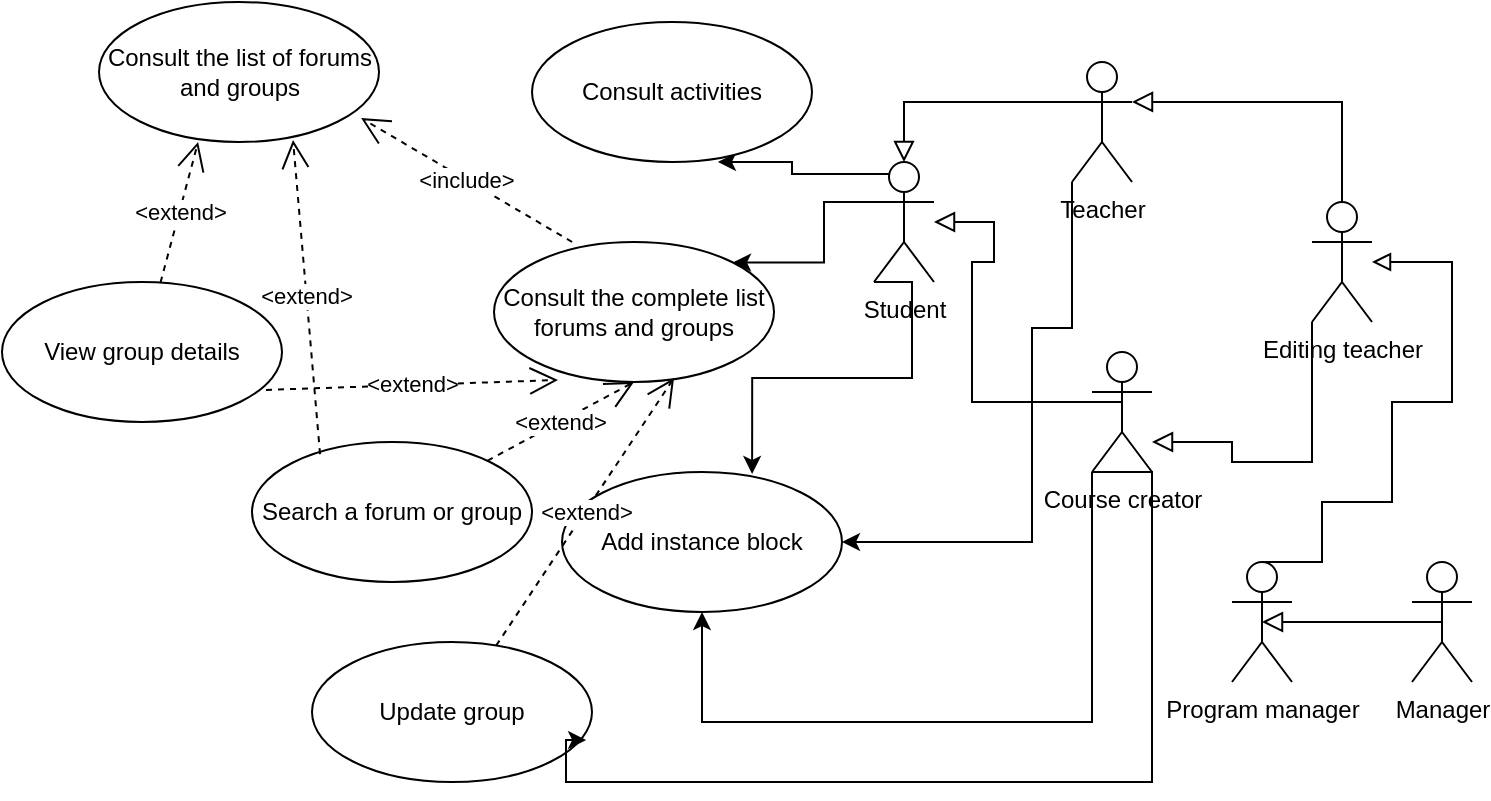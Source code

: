 <mxfile version="28.1.0">
  <diagram name="Page-1" id="3Twom8VmZXj4OrdvxBZu">
    <mxGraphModel dx="872" dy="495" grid="1" gridSize="10" guides="1" tooltips="1" connect="1" arrows="1" fold="1" page="1" pageScale="1" pageWidth="827" pageHeight="1169" math="0" shadow="0">
      <root>
        <mxCell id="0" />
        <mxCell id="1" parent="0" />
        <mxCell id="8oVLSu1m1S_BDH_rNiiH-1" value="Add instance block" style="ellipse;whiteSpace=wrap;html=1;" parent="1" vertex="1">
          <mxGeometry x="505" y="485" width="140" height="70" as="geometry" />
        </mxCell>
        <mxCell id="8oVLSu1m1S_BDH_rNiiH-2" value="View group details" style="ellipse;whiteSpace=wrap;html=1;" parent="1" vertex="1">
          <mxGeometry x="225" y="390" width="140" height="70" as="geometry" />
        </mxCell>
        <mxCell id="8oVLSu1m1S_BDH_rNiiH-3" value="Update group" style="ellipse;whiteSpace=wrap;html=1;" parent="1" vertex="1">
          <mxGeometry x="380" y="570" width="140" height="70" as="geometry" />
        </mxCell>
        <mxCell id="8oVLSu1m1S_BDH_rNiiH-4" value="Search a forum or group" style="ellipse;whiteSpace=wrap;html=1;" parent="1" vertex="1">
          <mxGeometry x="350" y="470" width="140" height="70" as="geometry" />
        </mxCell>
        <mxCell id="8oVLSu1m1S_BDH_rNiiH-5" value="Consult the complete list forums and groups" style="ellipse;whiteSpace=wrap;html=1;" parent="1" vertex="1">
          <mxGeometry x="471" y="370" width="140" height="70" as="geometry" />
        </mxCell>
        <mxCell id="8oVLSu1m1S_BDH_rNiiH-6" value="Consult the list of forums and groups" style="ellipse;whiteSpace=wrap;html=1;" parent="1" vertex="1">
          <mxGeometry x="273.5" y="250" width="140" height="70" as="geometry" />
        </mxCell>
        <mxCell id="9uPFk18R9MpSR1h7lAAM-14" style="edgeStyle=orthogonalEdgeStyle;rounded=0;orthogonalLoop=1;jettySize=auto;html=1;exitX=0;exitY=0.333;exitDx=0;exitDy=0;exitPerimeter=0;entryX=1;entryY=0;entryDx=0;entryDy=0;" parent="1" source="8oVLSu1m1S_BDH_rNiiH-7" target="8oVLSu1m1S_BDH_rNiiH-5" edge="1">
          <mxGeometry relative="1" as="geometry" />
        </mxCell>
        <mxCell id="5-tzHbKNL-7uwhYdKt3a-3" style="edgeStyle=orthogonalEdgeStyle;rounded=0;orthogonalLoop=1;jettySize=auto;html=1;exitX=0.25;exitY=0.1;exitDx=0;exitDy=0;exitPerimeter=0;entryX=0.664;entryY=1;entryDx=0;entryDy=0;entryPerimeter=0;" edge="1" parent="1" source="8oVLSu1m1S_BDH_rNiiH-7" target="5-tzHbKNL-7uwhYdKt3a-1">
          <mxGeometry relative="1" as="geometry">
            <mxPoint x="650" y="260" as="targetPoint" />
            <Array as="points">
              <mxPoint x="620" y="336" />
              <mxPoint x="620" y="330" />
            </Array>
          </mxGeometry>
        </mxCell>
        <mxCell id="8oVLSu1m1S_BDH_rNiiH-7" value="Student" style="shape=umlActor;verticalLabelPosition=bottom;verticalAlign=top;html=1;" parent="1" vertex="1">
          <mxGeometry x="661" y="330" width="30" height="60" as="geometry" />
        </mxCell>
        <mxCell id="5-tzHbKNL-7uwhYdKt3a-8" style="edgeStyle=orthogonalEdgeStyle;rounded=0;orthogonalLoop=1;jettySize=auto;html=1;exitX=0;exitY=1;exitDx=0;exitDy=0;exitPerimeter=0;entryX=0.979;entryY=0.7;entryDx=0;entryDy=0;entryPerimeter=0;" edge="1" parent="1" source="8oVLSu1m1S_BDH_rNiiH-8" target="8oVLSu1m1S_BDH_rNiiH-3">
          <mxGeometry relative="1" as="geometry">
            <mxPoint x="757" y="495" as="sourcePoint" />
            <mxPoint x="507" y="615" as="targetPoint" />
            <Array as="points">
              <mxPoint x="800" y="485" />
              <mxPoint x="800" y="640" />
              <mxPoint x="507" y="640" />
              <mxPoint x="507" y="619" />
            </Array>
          </mxGeometry>
        </mxCell>
        <mxCell id="5-tzHbKNL-7uwhYdKt3a-13" style="edgeStyle=orthogonalEdgeStyle;rounded=0;orthogonalLoop=1;jettySize=auto;html=1;exitX=0.5;exitY=0;exitDx=0;exitDy=0;exitPerimeter=0;endArrow=block;endFill=0;endSize=8;" edge="1" parent="1" source="8oVLSu1m1S_BDH_rNiiH-8" target="8oVLSu1m1S_BDH_rNiiH-7">
          <mxGeometry relative="1" as="geometry">
            <mxPoint x="720" y="360" as="targetPoint" />
            <Array as="points">
              <mxPoint x="785" y="450" />
              <mxPoint x="710" y="450" />
              <mxPoint x="710" y="380" />
              <mxPoint x="721" y="380" />
              <mxPoint x="721" y="360" />
            </Array>
          </mxGeometry>
        </mxCell>
        <mxCell id="8oVLSu1m1S_BDH_rNiiH-8" value="Course creator" style="shape=umlActor;verticalLabelPosition=bottom;verticalAlign=top;html=1;" parent="1" vertex="1">
          <mxGeometry x="770" y="425" width="30" height="60" as="geometry" />
        </mxCell>
        <mxCell id="5-tzHbKNL-7uwhYdKt3a-5" style="edgeStyle=orthogonalEdgeStyle;rounded=0;orthogonalLoop=1;jettySize=auto;html=1;exitX=0;exitY=1;exitDx=0;exitDy=0;exitPerimeter=0;" edge="1" parent="1" source="8oVLSu1m1S_BDH_rNiiH-9" target="8oVLSu1m1S_BDH_rNiiH-1">
          <mxGeometry relative="1" as="geometry">
            <Array as="points">
              <mxPoint x="760" y="413" />
              <mxPoint x="740" y="413" />
              <mxPoint x="740" y="520" />
            </Array>
          </mxGeometry>
        </mxCell>
        <mxCell id="8oVLSu1m1S_BDH_rNiiH-9" value="Teacher" style="shape=umlActor;verticalLabelPosition=bottom;verticalAlign=top;html=1;" parent="1" vertex="1">
          <mxGeometry x="760" y="280" width="30" height="60" as="geometry" />
        </mxCell>
        <mxCell id="5-tzHbKNL-7uwhYdKt3a-16" style="edgeStyle=orthogonalEdgeStyle;rounded=0;orthogonalLoop=1;jettySize=auto;html=1;exitX=0;exitY=1;exitDx=0;exitDy=0;exitPerimeter=0;endArrow=block;endFill=0;endSize=8;" edge="1" parent="1" source="8oVLSu1m1S_BDH_rNiiH-10" target="8oVLSu1m1S_BDH_rNiiH-8">
          <mxGeometry relative="1" as="geometry">
            <Array as="points">
              <mxPoint x="880" y="480" />
              <mxPoint x="840" y="480" />
              <mxPoint x="840" y="470" />
            </Array>
          </mxGeometry>
        </mxCell>
        <mxCell id="8oVLSu1m1S_BDH_rNiiH-10" value="Editing teacher" style="shape=umlActor;verticalLabelPosition=bottom;verticalAlign=top;html=1;" parent="1" vertex="1">
          <mxGeometry x="880" y="350" width="30" height="60" as="geometry" />
        </mxCell>
        <mxCell id="5-tzHbKNL-7uwhYdKt3a-17" style="edgeStyle=orthogonalEdgeStyle;rounded=0;orthogonalLoop=1;jettySize=auto;html=1;exitX=0.5;exitY=0;exitDx=0;exitDy=0;exitPerimeter=0;endArrow=block;endFill=0;endSize=7;" edge="1" parent="1" source="8oVLSu1m1S_BDH_rNiiH-11" target="8oVLSu1m1S_BDH_rNiiH-10">
          <mxGeometry relative="1" as="geometry">
            <Array as="points">
              <mxPoint x="885" y="500" />
              <mxPoint x="920" y="500" />
              <mxPoint x="920" y="450" />
              <mxPoint x="950" y="450" />
              <mxPoint x="950" y="380" />
            </Array>
          </mxGeometry>
        </mxCell>
        <mxCell id="8oVLSu1m1S_BDH_rNiiH-11" value="Program manager" style="shape=umlActor;verticalLabelPosition=bottom;verticalAlign=top;html=1;" parent="1" vertex="1">
          <mxGeometry x="840" y="530" width="30" height="60" as="geometry" />
        </mxCell>
        <mxCell id="5-tzHbKNL-7uwhYdKt3a-18" style="edgeStyle=orthogonalEdgeStyle;rounded=0;orthogonalLoop=1;jettySize=auto;html=1;exitX=0.5;exitY=0.5;exitDx=0;exitDy=0;exitPerimeter=0;entryX=0.5;entryY=0.5;entryDx=0;entryDy=0;entryPerimeter=0;endArrow=block;endFill=0;endSize=8;" edge="1" parent="1" source="8oVLSu1m1S_BDH_rNiiH-12" target="8oVLSu1m1S_BDH_rNiiH-11">
          <mxGeometry relative="1" as="geometry" />
        </mxCell>
        <mxCell id="8oVLSu1m1S_BDH_rNiiH-12" value="Manager" style="shape=umlActor;verticalLabelPosition=bottom;verticalAlign=top;html=1;" parent="1" vertex="1">
          <mxGeometry x="930" y="530" width="30" height="60" as="geometry" />
        </mxCell>
        <mxCell id="9uPFk18R9MpSR1h7lAAM-2" value="&amp;lt;include&amp;gt;" style="endArrow=open;endSize=12;dashed=1;html=1;rounded=0;entryX=0.936;entryY=0.829;entryDx=0;entryDy=0;entryPerimeter=0;exitX=0.279;exitY=0;exitDx=0;exitDy=0;exitPerimeter=0;" parent="1" source="8oVLSu1m1S_BDH_rNiiH-5" target="8oVLSu1m1S_BDH_rNiiH-6" edge="1">
          <mxGeometry x="0.007" width="160" relative="1" as="geometry">
            <mxPoint x="330" y="350" as="sourcePoint" />
            <mxPoint x="490" y="350" as="targetPoint" />
            <mxPoint as="offset" />
          </mxGeometry>
        </mxCell>
        <mxCell id="9uPFk18R9MpSR1h7lAAM-3" value="&amp;lt;extend&amp;gt;" style="endArrow=open;endSize=12;dashed=1;html=1;rounded=0;entryX=0.643;entryY=0.971;entryDx=0;entryDy=0;entryPerimeter=0;" parent="1" source="8oVLSu1m1S_BDH_rNiiH-3" target="8oVLSu1m1S_BDH_rNiiH-5" edge="1">
          <mxGeometry width="160" relative="1" as="geometry">
            <mxPoint x="330" y="350" as="sourcePoint" />
            <mxPoint x="490" y="350" as="targetPoint" />
          </mxGeometry>
        </mxCell>
        <mxCell id="9uPFk18R9MpSR1h7lAAM-4" value="&amp;lt;extend&amp;gt;" style="endArrow=open;endSize=12;dashed=1;html=1;rounded=0;entryX=0.354;entryY=1;entryDx=0;entryDy=0;entryPerimeter=0;" parent="1" edge="1" target="8oVLSu1m1S_BDH_rNiiH-6" source="8oVLSu1m1S_BDH_rNiiH-2">
          <mxGeometry width="160" relative="1" as="geometry">
            <mxPoint x="359.96" y="418" as="sourcePoint" />
            <mxPoint x="418.06" y="319.02" as="targetPoint" />
          </mxGeometry>
        </mxCell>
        <mxCell id="9uPFk18R9MpSR1h7lAAM-5" value="&amp;lt;extend&amp;gt;" style="endArrow=open;endSize=12;dashed=1;html=1;rounded=0;exitX=0.943;exitY=0.771;exitDx=0;exitDy=0;exitPerimeter=0;" parent="1" source="8oVLSu1m1S_BDH_rNiiH-2" edge="1">
          <mxGeometry width="160" relative="1" as="geometry">
            <mxPoint x="330" y="350" as="sourcePoint" />
            <mxPoint x="503" y="439" as="targetPoint" />
          </mxGeometry>
        </mxCell>
        <mxCell id="9uPFk18R9MpSR1h7lAAM-6" value="&amp;lt;extend&amp;gt;" style="endArrow=open;endSize=12;dashed=1;html=1;rounded=0;entryX=0.5;entryY=1;entryDx=0;entryDy=0;" parent="1" source="8oVLSu1m1S_BDH_rNiiH-4" target="8oVLSu1m1S_BDH_rNiiH-5" edge="1">
          <mxGeometry width="160" relative="1" as="geometry">
            <mxPoint x="330" y="350" as="sourcePoint" />
            <mxPoint x="490" y="350" as="targetPoint" />
          </mxGeometry>
        </mxCell>
        <mxCell id="9uPFk18R9MpSR1h7lAAM-7" value="&amp;lt;extend&amp;gt;" style="endArrow=open;endSize=12;dashed=1;html=1;rounded=0;entryX=0.693;entryY=0.986;entryDx=0;entryDy=0;entryPerimeter=0;exitX=0.243;exitY=0.086;exitDx=0;exitDy=0;exitPerimeter=0;" parent="1" source="8oVLSu1m1S_BDH_rNiiH-4" target="8oVLSu1m1S_BDH_rNiiH-6" edge="1">
          <mxGeometry width="160" relative="1" as="geometry">
            <mxPoint x="330" y="350" as="sourcePoint" />
            <mxPoint x="490" y="350" as="targetPoint" />
          </mxGeometry>
        </mxCell>
        <mxCell id="5-tzHbKNL-7uwhYdKt3a-1" value="Consult activities" style="ellipse;whiteSpace=wrap;html=1;" vertex="1" parent="1">
          <mxGeometry x="490" y="260" width="140" height="70" as="geometry" />
        </mxCell>
        <mxCell id="5-tzHbKNL-7uwhYdKt3a-4" style="edgeStyle=orthogonalEdgeStyle;rounded=0;orthogonalLoop=1;jettySize=auto;html=1;exitX=0;exitY=1;exitDx=0;exitDy=0;exitPerimeter=0;entryX=0.679;entryY=0.014;entryDx=0;entryDy=0;entryPerimeter=0;" edge="1" parent="1" source="8oVLSu1m1S_BDH_rNiiH-7" target="8oVLSu1m1S_BDH_rNiiH-1">
          <mxGeometry relative="1" as="geometry">
            <Array as="points">
              <mxPoint x="680" y="390" />
              <mxPoint x="680" y="438" />
              <mxPoint x="600" y="438" />
            </Array>
          </mxGeometry>
        </mxCell>
        <mxCell id="5-tzHbKNL-7uwhYdKt3a-6" style="edgeStyle=orthogonalEdgeStyle;rounded=0;orthogonalLoop=1;jettySize=auto;html=1;entryX=0.5;entryY=1;entryDx=0;entryDy=0;" edge="1" parent="1" source="8oVLSu1m1S_BDH_rNiiH-8" target="8oVLSu1m1S_BDH_rNiiH-1">
          <mxGeometry relative="1" as="geometry">
            <mxPoint x="840" y="575" as="sourcePoint" />
            <mxPoint x="582.98" y="590.99" as="targetPoint" />
            <Array as="points">
              <mxPoint x="770" y="610" />
              <mxPoint x="575" y="610" />
            </Array>
          </mxGeometry>
        </mxCell>
        <mxCell id="5-tzHbKNL-7uwhYdKt3a-11" style="edgeStyle=orthogonalEdgeStyle;rounded=0;orthogonalLoop=1;jettySize=auto;html=1;exitX=0;exitY=0.333;exitDx=0;exitDy=0;exitPerimeter=0;entryX=0.5;entryY=0;entryDx=0;entryDy=0;entryPerimeter=0;endArrow=block;endFill=0;endSize=8;" edge="1" parent="1" source="8oVLSu1m1S_BDH_rNiiH-9" target="8oVLSu1m1S_BDH_rNiiH-7">
          <mxGeometry relative="1" as="geometry" />
        </mxCell>
        <mxCell id="5-tzHbKNL-7uwhYdKt3a-15" style="edgeStyle=orthogonalEdgeStyle;rounded=0;orthogonalLoop=1;jettySize=auto;html=1;exitX=0.5;exitY=0;exitDx=0;exitDy=0;exitPerimeter=0;entryX=1;entryY=0.333;entryDx=0;entryDy=0;entryPerimeter=0;endArrow=block;endFill=0;endSize=8;" edge="1" parent="1" source="8oVLSu1m1S_BDH_rNiiH-10" target="8oVLSu1m1S_BDH_rNiiH-9">
          <mxGeometry relative="1" as="geometry" />
        </mxCell>
      </root>
    </mxGraphModel>
  </diagram>
</mxfile>
